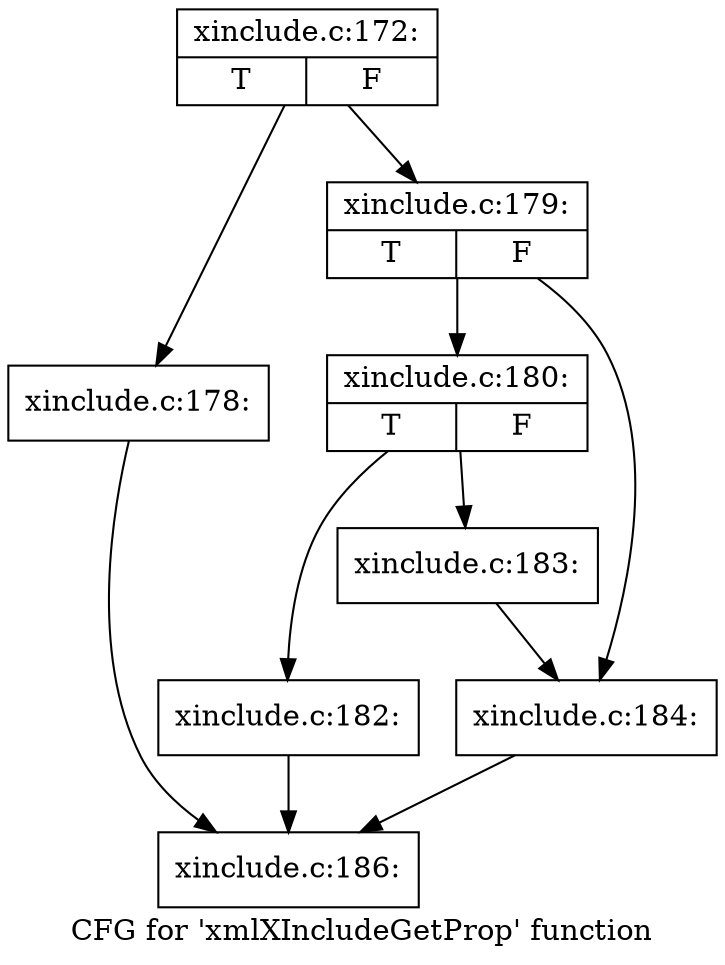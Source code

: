 digraph "CFG for 'xmlXIncludeGetProp' function" {
	label="CFG for 'xmlXIncludeGetProp' function";

	Node0x54becd0 [shape=record,label="{xinclude.c:172:|{<s0>T|<s1>F}}"];
	Node0x54becd0 -> Node0x54df050;
	Node0x54becd0 -> Node0x54df380;
	Node0x54df050 [shape=record,label="{xinclude.c:178:}"];
	Node0x54df050 -> Node0x54bf0f0;
	Node0x54df380 [shape=record,label="{xinclude.c:179:|{<s0>T|<s1>F}}"];
	Node0x54df380 -> Node0x54df7a0;
	Node0x54df380 -> Node0x54df7f0;
	Node0x54df7a0 [shape=record,label="{xinclude.c:180:|{<s0>T|<s1>F}}"];
	Node0x54df7a0 -> Node0x54dfe30;
	Node0x54df7a0 -> Node0x54dfe80;
	Node0x54dfe30 [shape=record,label="{xinclude.c:182:}"];
	Node0x54dfe30 -> Node0x54bf0f0;
	Node0x54dfe80 [shape=record,label="{xinclude.c:183:}"];
	Node0x54dfe80 -> Node0x54df7f0;
	Node0x54df7f0 [shape=record,label="{xinclude.c:184:}"];
	Node0x54df7f0 -> Node0x54bf0f0;
	Node0x54bf0f0 [shape=record,label="{xinclude.c:186:}"];
}
